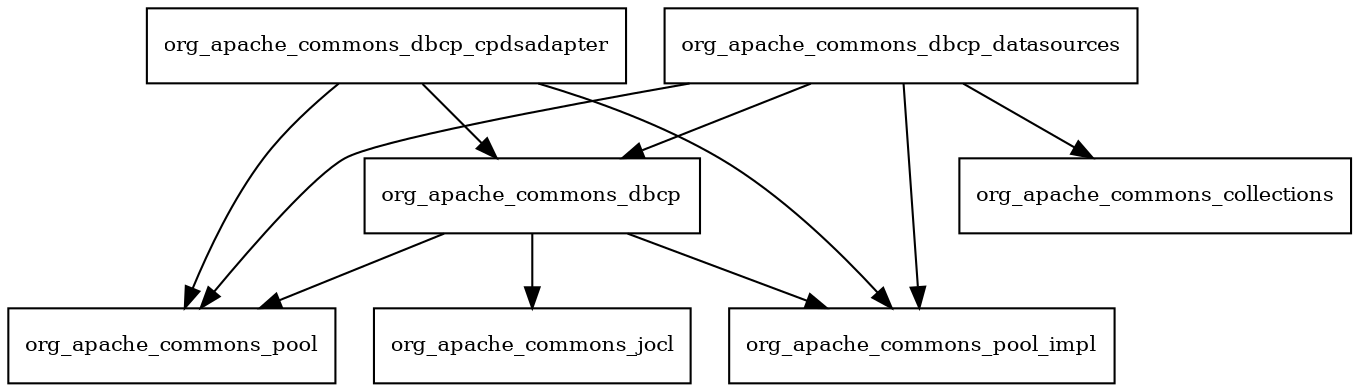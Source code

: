 digraph commons_dbcp_1_2_1_package_dependencies {
  node [shape = box, fontsize=10.0];
  org_apache_commons_dbcp -> org_apache_commons_jocl;
  org_apache_commons_dbcp -> org_apache_commons_pool;
  org_apache_commons_dbcp -> org_apache_commons_pool_impl;
  org_apache_commons_dbcp_cpdsadapter -> org_apache_commons_dbcp;
  org_apache_commons_dbcp_cpdsadapter -> org_apache_commons_pool;
  org_apache_commons_dbcp_cpdsadapter -> org_apache_commons_pool_impl;
  org_apache_commons_dbcp_datasources -> org_apache_commons_collections;
  org_apache_commons_dbcp_datasources -> org_apache_commons_dbcp;
  org_apache_commons_dbcp_datasources -> org_apache_commons_pool;
  org_apache_commons_dbcp_datasources -> org_apache_commons_pool_impl;
}
